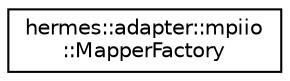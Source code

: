 digraph "Graphical Class Hierarchy"
{
 // LATEX_PDF_SIZE
  edge [fontname="Helvetica",fontsize="10",labelfontname="Helvetica",labelfontsize="10"];
  node [fontname="Helvetica",fontsize="10",shape=record];
  rankdir="LR";
  Node0 [label="hermes::adapter::mpiio\l::MapperFactory",height=0.2,width=0.4,color="black", fillcolor="white", style="filled",URL="$classhermes_1_1adapter_1_1mpiio_1_1_mapper_factory.html",tooltip=" "];
}
